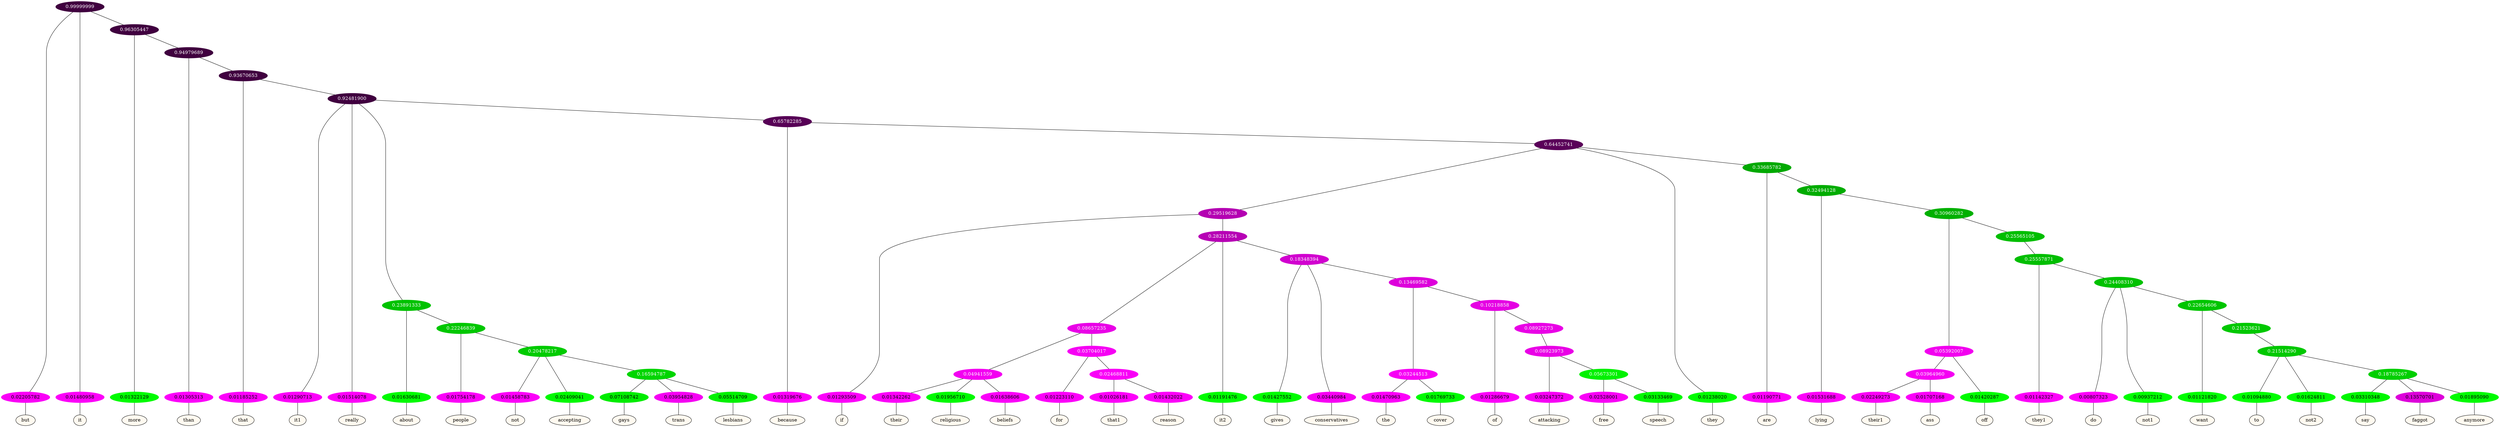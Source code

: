 graph {
	node [format=png height=0.15 nodesep=0.001 ordering=out overlap=prism overlap_scaling=0.01 ranksep=0.001 ratio=0.2 style=filled width=0.15]
	{
		rank=same
		a_w_1 [label=but color=black fillcolor=floralwhite style="filled,solid"]
		a_w_2 [label=it color=black fillcolor=floralwhite style="filled,solid"]
		a_w_4 [label=more color=black fillcolor=floralwhite style="filled,solid"]
		a_w_6 [label=than color=black fillcolor=floralwhite style="filled,solid"]
		a_w_8 [label=that color=black fillcolor=floralwhite style="filled,solid"]
		a_w_10 [label=it1 color=black fillcolor=floralwhite style="filled,solid"]
		a_w_11 [label=really color=black fillcolor=floralwhite style="filled,solid"]
		a_w_14 [label=about color=black fillcolor=floralwhite style="filled,solid"]
		a_w_18 [label=people color=black fillcolor=floralwhite style="filled,solid"]
		a_w_23 [label=not color=black fillcolor=floralwhite style="filled,solid"]
		a_w_24 [label=accepting color=black fillcolor=floralwhite style="filled,solid"]
		a_w_30 [label=gays color=black fillcolor=floralwhite style="filled,solid"]
		a_w_31 [label=trans color=black fillcolor=floralwhite style="filled,solid"]
		a_w_32 [label=lesbians color=black fillcolor=floralwhite style="filled,solid"]
		a_w_16 [label=because color=black fillcolor=floralwhite style="filled,solid"]
		a_w_26 [label=if color=black fillcolor=floralwhite style="filled,solid"]
		a_w_45 [label=their color=black fillcolor=floralwhite style="filled,solid"]
		a_w_46 [label=religious color=black fillcolor=floralwhite style="filled,solid"]
		a_w_47 [label=beliefs color=black fillcolor=floralwhite style="filled,solid"]
		a_w_48 [label=for color=black fillcolor=floralwhite style="filled,solid"]
		a_w_55 [label=that1 color=black fillcolor=floralwhite style="filled,solid"]
		a_w_56 [label=reason color=black fillcolor=floralwhite style="filled,solid"]
		a_w_34 [label=it2 color=black fillcolor=floralwhite style="filled,solid"]
		a_w_40 [label=gives color=black fillcolor=floralwhite style="filled,solid"]
		a_w_41 [label=conservatives color=black fillcolor=floralwhite style="filled,solid"]
		a_w_57 [label=the color=black fillcolor=floralwhite style="filled,solid"]
		a_w_58 [label=cover color=black fillcolor=floralwhite style="filled,solid"]
		a_w_59 [label=of color=black fillcolor=floralwhite style="filled,solid"]
		a_w_69 [label=attacking color=black fillcolor=floralwhite style="filled,solid"]
		a_w_73 [label=free color=black fillcolor=floralwhite style="filled,solid"]
		a_w_74 [label=speech color=black fillcolor=floralwhite style="filled,solid"]
		a_w_21 [label=they color=black fillcolor=floralwhite style="filled,solid"]
		a_w_28 [label=are color=black fillcolor=floralwhite style="filled,solid"]
		a_w_36 [label=lying color=black fillcolor=floralwhite style="filled,solid"]
		a_w_61 [label=their1 color=black fillcolor=floralwhite style="filled,solid"]
		a_w_62 [label=ass color=black fillcolor=floralwhite style="filled,solid"]
		a_w_53 [label=off color=black fillcolor=floralwhite style="filled,solid"]
		a_w_63 [label=they1 color=black fillcolor=floralwhite style="filled,solid"]
		a_w_66 [label=do color=black fillcolor=floralwhite style="filled,solid"]
		a_w_67 [label=not1 color=black fillcolor=floralwhite style="filled,solid"]
		a_w_71 [label=want color=black fillcolor=floralwhite style="filled,solid"]
		a_w_76 [label=to color=black fillcolor=floralwhite style="filled,solid"]
		a_w_77 [label=not2 color=black fillcolor=floralwhite style="filled,solid"]
		a_w_79 [label=say color=black fillcolor=floralwhite style="filled,solid"]
		a_w_80 [label=faggot color=black fillcolor=floralwhite style="filled,solid"]
		a_w_81 [label=anymore color=black fillcolor=floralwhite style="filled,solid"]
	}
	a_n_1 -- a_w_1
	a_n_2 -- a_w_2
	a_n_4 -- a_w_4
	a_n_6 -- a_w_6
	a_n_8 -- a_w_8
	a_n_10 -- a_w_10
	a_n_11 -- a_w_11
	a_n_14 -- a_w_14
	a_n_18 -- a_w_18
	a_n_23 -- a_w_23
	a_n_24 -- a_w_24
	a_n_30 -- a_w_30
	a_n_31 -- a_w_31
	a_n_32 -- a_w_32
	a_n_16 -- a_w_16
	a_n_26 -- a_w_26
	a_n_45 -- a_w_45
	a_n_46 -- a_w_46
	a_n_47 -- a_w_47
	a_n_48 -- a_w_48
	a_n_55 -- a_w_55
	a_n_56 -- a_w_56
	a_n_34 -- a_w_34
	a_n_40 -- a_w_40
	a_n_41 -- a_w_41
	a_n_57 -- a_w_57
	a_n_58 -- a_w_58
	a_n_59 -- a_w_59
	a_n_69 -- a_w_69
	a_n_73 -- a_w_73
	a_n_74 -- a_w_74
	a_n_21 -- a_w_21
	a_n_28 -- a_w_28
	a_n_36 -- a_w_36
	a_n_61 -- a_w_61
	a_n_62 -- a_w_62
	a_n_53 -- a_w_53
	a_n_63 -- a_w_63
	a_n_66 -- a_w_66
	a_n_67 -- a_w_67
	a_n_71 -- a_w_71
	a_n_76 -- a_w_76
	a_n_77 -- a_w_77
	a_n_79 -- a_w_79
	a_n_80 -- a_w_80
	a_n_81 -- a_w_81
	{
		rank=same
		a_n_1 [label=0.02205782 color="0.835 1.000 0.978" fontcolor=black]
		a_n_2 [label=0.01480958 color="0.835 1.000 0.985" fontcolor=black]
		a_n_4 [label=0.01322129 color="0.334 1.000 0.987" fontcolor=black]
		a_n_6 [label=0.01305313 color="0.835 1.000 0.987" fontcolor=black]
		a_n_8 [label=0.01185252 color="0.835 1.000 0.988" fontcolor=black]
		a_n_10 [label=0.01290713 color="0.835 1.000 0.987" fontcolor=black]
		a_n_11 [label=0.01514078 color="0.835 1.000 0.985" fontcolor=black]
		a_n_14 [label=0.01630681 color="0.334 1.000 0.984" fontcolor=black]
		a_n_18 [label=0.01754178 color="0.835 1.000 0.982" fontcolor=black]
		a_n_23 [label=0.01458783 color="0.835 1.000 0.985" fontcolor=black]
		a_n_24 [label=0.02409041 color="0.334 1.000 0.976" fontcolor=black]
		a_n_30 [label=0.07108742 color="0.334 1.000 0.929" fontcolor=black]
		a_n_31 [label=0.03954828 color="0.835 1.000 0.960" fontcolor=black]
		a_n_32 [label=0.05514709 color="0.334 1.000 0.945" fontcolor=black]
		a_n_16 [label=0.01319676 color="0.835 1.000 0.987" fontcolor=black]
		a_n_26 [label=0.01293509 color="0.835 1.000 0.987" fontcolor=black]
		a_n_45 [label=0.01342262 color="0.835 1.000 0.987" fontcolor=black]
		a_n_46 [label=0.01956710 color="0.334 1.000 0.980" fontcolor=black]
		a_n_47 [label=0.01638606 color="0.835 1.000 0.984" fontcolor=black]
		a_n_48 [label=0.01223110 color="0.835 1.000 0.988" fontcolor=black]
		a_n_55 [label=0.01026181 color="0.835 1.000 0.990" fontcolor=black]
		a_n_56 [label=0.01432022 color="0.835 1.000 0.986" fontcolor=black]
		a_n_34 [label=0.01191476 color="0.334 1.000 0.988" fontcolor=black]
		a_n_40 [label=0.01427552 color="0.334 1.000 0.986" fontcolor=black]
		a_n_41 [label=0.03440984 color="0.835 1.000 0.966" fontcolor=black]
		a_n_57 [label=0.01470963 color="0.835 1.000 0.985" fontcolor=black]
		a_n_58 [label=0.01769733 color="0.334 1.000 0.982" fontcolor=black]
		a_n_59 [label=0.01286679 color="0.835 1.000 0.987" fontcolor=black]
		a_n_69 [label=0.03247372 color="0.835 1.000 0.968" fontcolor=black]
		a_n_73 [label=0.02528001 color="0.835 1.000 0.975" fontcolor=black]
		a_n_74 [label=0.03133469 color="0.334 1.000 0.969" fontcolor=black]
		a_n_21 [label=0.01238020 color="0.334 1.000 0.988" fontcolor=black]
		a_n_28 [label=0.01190771 color="0.835 1.000 0.988" fontcolor=black]
		a_n_36 [label=0.01531688 color="0.835 1.000 0.985" fontcolor=black]
		a_n_61 [label=0.02249273 color="0.835 1.000 0.978" fontcolor=black]
		a_n_62 [label=0.01707168 color="0.835 1.000 0.983" fontcolor=black]
		a_n_53 [label=0.01420287 color="0.334 1.000 0.986" fontcolor=black]
		a_n_63 [label=0.01142327 color="0.835 1.000 0.989" fontcolor=black]
		a_n_66 [label=0.00807323 color="0.835 1.000 0.992" fontcolor=black]
		a_n_67 [label=0.00937212 color="0.334 1.000 0.991" fontcolor=black]
		a_n_71 [label=0.01121820 color="0.334 1.000 0.989" fontcolor=black]
		a_n_76 [label=0.01094880 color="0.334 1.000 0.989" fontcolor=black]
		a_n_77 [label=0.01624811 color="0.334 1.000 0.984" fontcolor=black]
		a_n_79 [label=0.03310348 color="0.334 1.000 0.967" fontcolor=black]
		a_n_80 [label=0.13570701 color="0.835 1.000 0.864" fontcolor=black]
		a_n_81 [label=0.01895090 color="0.334 1.000 0.981" fontcolor=black]
	}
	a_n_0 [label=0.99999999 color="0.835 1.000 0.250" fontcolor=grey99]
	a_n_0 -- a_n_1
	a_n_0 -- a_n_2
	a_n_3 [label=0.96305447 color="0.835 1.000 0.250" fontcolor=grey99]
	a_n_0 -- a_n_3
	a_n_3 -- a_n_4
	a_n_5 [label=0.94979689 color="0.835 1.000 0.250" fontcolor=grey99]
	a_n_3 -- a_n_5
	a_n_5 -- a_n_6
	a_n_7 [label=0.93670653 color="0.835 1.000 0.250" fontcolor=grey99]
	a_n_5 -- a_n_7
	a_n_7 -- a_n_8
	a_n_9 [label=0.92481900 color="0.835 1.000 0.250" fontcolor=grey99]
	a_n_7 -- a_n_9
	a_n_9 -- a_n_10
	a_n_9 -- a_n_11
	a_n_12 [label=0.23891333 color="0.334 1.000 0.761" fontcolor=grey99]
	a_n_9 -- a_n_12
	a_n_13 [label=0.65782285 color="0.835 1.000 0.342" fontcolor=grey99]
	a_n_9 -- a_n_13
	a_n_12 -- a_n_14
	a_n_15 [label=0.22246839 color="0.334 1.000 0.778" fontcolor=grey99]
	a_n_12 -- a_n_15
	a_n_13 -- a_n_16
	a_n_17 [label=0.64452741 color="0.835 1.000 0.355" fontcolor=grey99]
	a_n_13 -- a_n_17
	a_n_15 -- a_n_18
	a_n_19 [label=0.20478217 color="0.334 1.000 0.795" fontcolor=grey99]
	a_n_15 -- a_n_19
	a_n_20 [label=0.29519628 color="0.835 1.000 0.705" fontcolor=grey99]
	a_n_17 -- a_n_20
	a_n_17 -- a_n_21
	a_n_22 [label=0.33685782 color="0.334 1.000 0.663" fontcolor=grey99]
	a_n_17 -- a_n_22
	a_n_19 -- a_n_23
	a_n_19 -- a_n_24
	a_n_25 [label=0.16594787 color="0.334 1.000 0.834" fontcolor=grey99]
	a_n_19 -- a_n_25
	a_n_20 -- a_n_26
	a_n_27 [label=0.28211554 color="0.835 1.000 0.718" fontcolor=grey99]
	a_n_20 -- a_n_27
	a_n_22 -- a_n_28
	a_n_29 [label=0.32494128 color="0.334 1.000 0.675" fontcolor=grey99]
	a_n_22 -- a_n_29
	a_n_25 -- a_n_30
	a_n_25 -- a_n_31
	a_n_25 -- a_n_32
	a_n_33 [label=0.08657235 color="0.835 1.000 0.913" fontcolor=grey99]
	a_n_27 -- a_n_33
	a_n_27 -- a_n_34
	a_n_35 [label=0.18348394 color="0.835 1.000 0.817" fontcolor=grey99]
	a_n_27 -- a_n_35
	a_n_29 -- a_n_36
	a_n_37 [label=0.30960282 color="0.334 1.000 0.690" fontcolor=grey99]
	a_n_29 -- a_n_37
	a_n_38 [label=0.04941559 color="0.835 1.000 0.951" fontcolor=grey99]
	a_n_33 -- a_n_38
	a_n_39 [label=0.03704017 color="0.835 1.000 0.963" fontcolor=grey99]
	a_n_33 -- a_n_39
	a_n_35 -- a_n_40
	a_n_35 -- a_n_41
	a_n_42 [label=0.13469582 color="0.835 1.000 0.865" fontcolor=grey99]
	a_n_35 -- a_n_42
	a_n_43 [label=0.05392007 color="0.835 1.000 0.946" fontcolor=grey99]
	a_n_37 -- a_n_43
	a_n_44 [label=0.25565105 color="0.334 1.000 0.744" fontcolor=grey99]
	a_n_37 -- a_n_44
	a_n_38 -- a_n_45
	a_n_38 -- a_n_46
	a_n_38 -- a_n_47
	a_n_39 -- a_n_48
	a_n_49 [label=0.02468811 color="0.835 1.000 0.975" fontcolor=grey99]
	a_n_39 -- a_n_49
	a_n_50 [label=0.03244513 color="0.835 1.000 0.968" fontcolor=grey99]
	a_n_42 -- a_n_50
	a_n_51 [label=0.10218858 color="0.835 1.000 0.898" fontcolor=grey99]
	a_n_42 -- a_n_51
	a_n_52 [label=0.03964960 color="0.835 1.000 0.960" fontcolor=grey99]
	a_n_43 -- a_n_52
	a_n_43 -- a_n_53
	a_n_54 [label=0.25557871 color="0.334 1.000 0.744" fontcolor=grey99]
	a_n_44 -- a_n_54
	a_n_49 -- a_n_55
	a_n_49 -- a_n_56
	a_n_50 -- a_n_57
	a_n_50 -- a_n_58
	a_n_51 -- a_n_59
	a_n_60 [label=0.08927273 color="0.835 1.000 0.911" fontcolor=grey99]
	a_n_51 -- a_n_60
	a_n_52 -- a_n_61
	a_n_52 -- a_n_62
	a_n_54 -- a_n_63
	a_n_64 [label=0.24408310 color="0.334 1.000 0.756" fontcolor=grey99]
	a_n_54 -- a_n_64
	a_n_65 [label=0.08923973 color="0.835 1.000 0.911" fontcolor=grey99]
	a_n_60 -- a_n_65
	a_n_64 -- a_n_66
	a_n_64 -- a_n_67
	a_n_68 [label=0.22654606 color="0.334 1.000 0.773" fontcolor=grey99]
	a_n_64 -- a_n_68
	a_n_65 -- a_n_69
	a_n_70 [label=0.05673301 color="0.334 1.000 0.943" fontcolor=grey99]
	a_n_65 -- a_n_70
	a_n_68 -- a_n_71
	a_n_72 [label=0.21523621 color="0.334 1.000 0.785" fontcolor=grey99]
	a_n_68 -- a_n_72
	a_n_70 -- a_n_73
	a_n_70 -- a_n_74
	a_n_75 [label=0.21514290 color="0.334 1.000 0.785" fontcolor=grey99]
	a_n_72 -- a_n_75
	a_n_75 -- a_n_76
	a_n_75 -- a_n_77
	a_n_78 [label=0.18785267 color="0.334 1.000 0.812" fontcolor=grey99]
	a_n_75 -- a_n_78
	a_n_78 -- a_n_79
	a_n_78 -- a_n_80
	a_n_78 -- a_n_81
}

